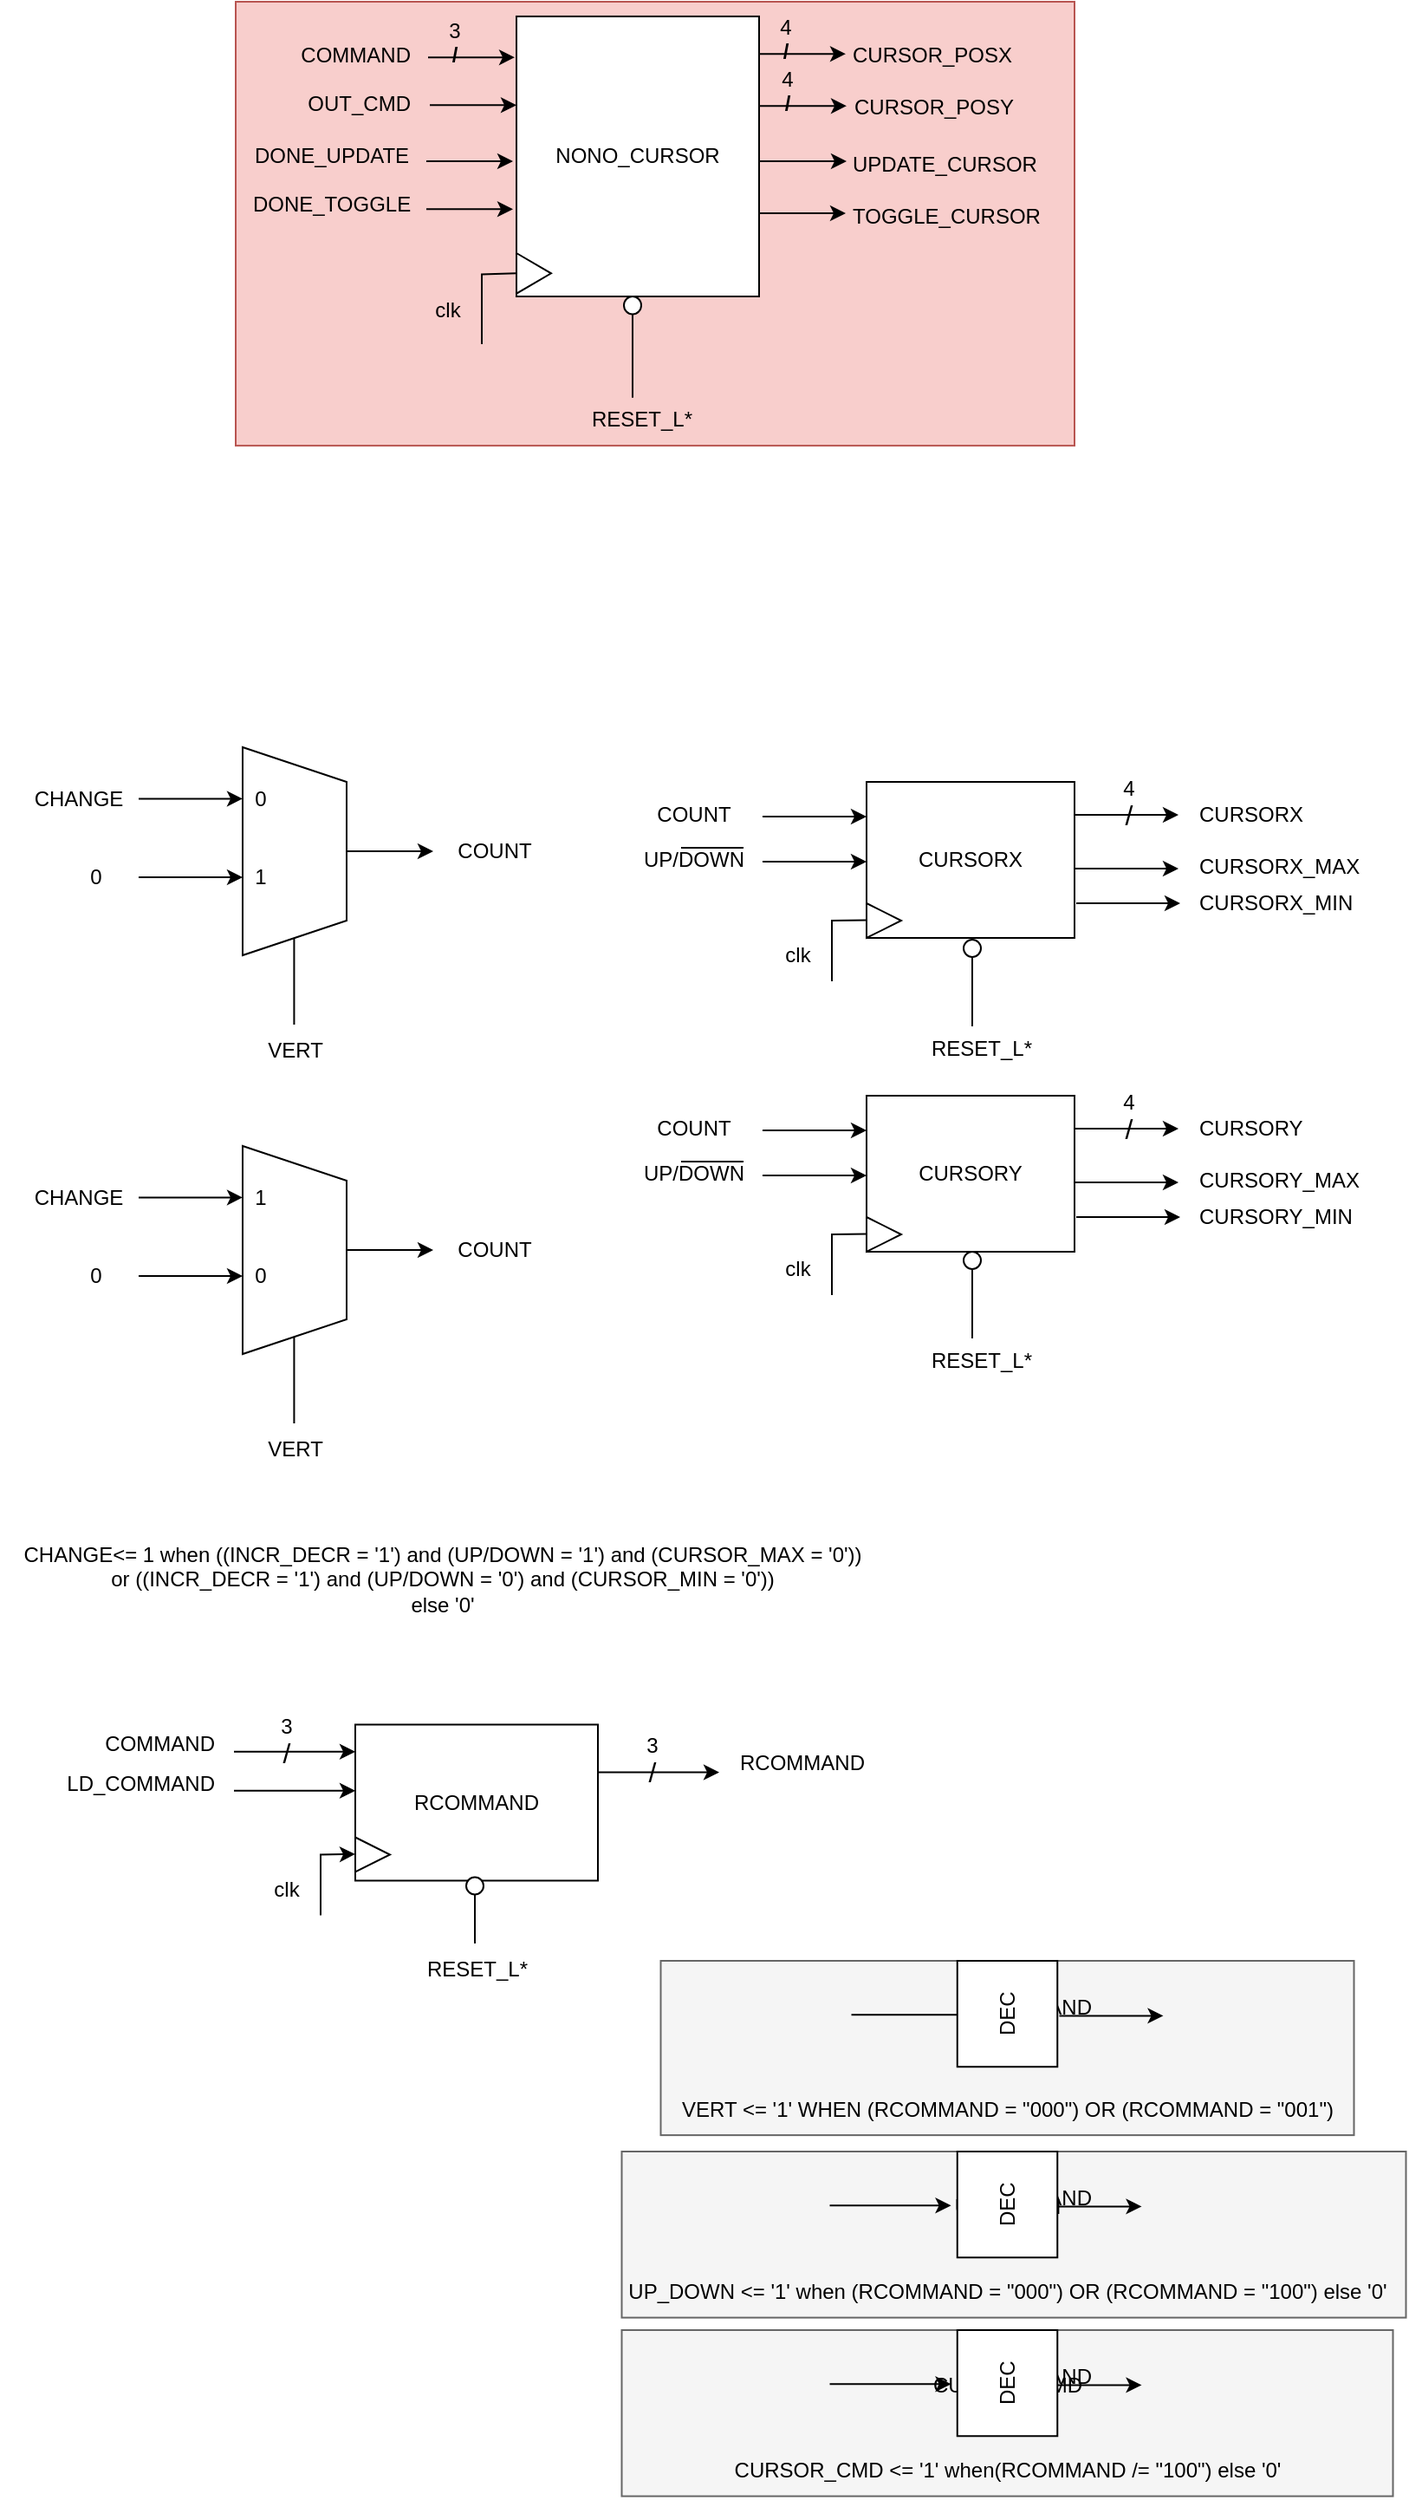 <mxfile version="22.1.21" type="device">
  <diagram name="Página-1" id="v6VREYbtbieo0hLEOLFr">
    <mxGraphModel dx="2358" dy="2294" grid="1" gridSize="10" guides="1" tooltips="1" connect="1" arrows="1" fold="1" page="1" pageScale="1" pageWidth="827" pageHeight="1169" math="0" shadow="0">
      <root>
        <mxCell id="0" />
        <mxCell id="1" parent="0" />
        <mxCell id="72K2tE1iyLVGwKvSBgtS-35" value="CHANGE&amp;lt;= 1 when ((INCR_DECR = &#39;1&#39;) and (UP/DOWN = &#39;1&#39;) and (CURSOR_MAX = &#39;0&#39;))&lt;br&gt;or ((INCR_DECR = &#39;1&#39;) and (UP/DOWN = &#39;0&#39;) and (CURSOR_MIN = &#39;0&#39;))&lt;br&gt;&amp;nbsp;else &#39;0&#39;&amp;nbsp;" style="text;html=1;align=center;verticalAlign=middle;resizable=0;points=[];autosize=1;strokeColor=none;fillColor=none;" parent="1" vertex="1">
          <mxGeometry y="600" width="510" height="60" as="geometry" />
        </mxCell>
        <mxCell id="72K2tE1iyLVGwKvSBgtS-56" value="" style="group" parent="1" vertex="1" connectable="0">
          <mxGeometry x="10" y="150" width="310" height="190" as="geometry" />
        </mxCell>
        <mxCell id="72K2tE1iyLVGwKvSBgtS-6" style="edgeStyle=orthogonalEdgeStyle;rounded=0;orthogonalLoop=1;jettySize=auto;html=1;" parent="72K2tE1iyLVGwKvSBgtS-56" source="72K2tE1iyLVGwKvSBgtS-5" edge="1">
          <mxGeometry relative="1" as="geometry">
            <mxPoint x="240" y="60" as="targetPoint" />
          </mxGeometry>
        </mxCell>
        <mxCell id="72K2tE1iyLVGwKvSBgtS-5" value="" style="shape=trapezoid;perimeter=trapezoidPerimeter;whiteSpace=wrap;html=1;fixedSize=1;rotation=90;" parent="72K2tE1iyLVGwKvSBgtS-56" vertex="1">
          <mxGeometry x="100" y="30" width="120" height="60" as="geometry" />
        </mxCell>
        <mxCell id="72K2tE1iyLVGwKvSBgtS-8" value="CHANGE" style="text;html=1;align=center;verticalAlign=middle;resizable=0;points=[];autosize=1;strokeColor=none;fillColor=none;" parent="72K2tE1iyLVGwKvSBgtS-56" vertex="1">
          <mxGeometry y="15" width="70" height="30" as="geometry" />
        </mxCell>
        <mxCell id="72K2tE1iyLVGwKvSBgtS-21" style="edgeStyle=orthogonalEdgeStyle;rounded=0;orthogonalLoop=1;jettySize=auto;html=1;" parent="72K2tE1iyLVGwKvSBgtS-56" edge="1">
          <mxGeometry relative="1" as="geometry">
            <mxPoint x="130" y="29.71" as="targetPoint" />
            <mxPoint x="70" y="29.71" as="sourcePoint" />
          </mxGeometry>
        </mxCell>
        <mxCell id="72K2tE1iyLVGwKvSBgtS-22" style="edgeStyle=orthogonalEdgeStyle;rounded=0;orthogonalLoop=1;jettySize=auto;html=1;" parent="72K2tE1iyLVGwKvSBgtS-56" edge="1">
          <mxGeometry relative="1" as="geometry">
            <mxPoint x="130" y="75" as="targetPoint" />
            <mxPoint x="70" y="75" as="sourcePoint" />
          </mxGeometry>
        </mxCell>
        <mxCell id="72K2tE1iyLVGwKvSBgtS-23" value="1" style="text;html=1;align=center;verticalAlign=middle;resizable=0;points=[];autosize=1;strokeColor=none;fillColor=none;" parent="72K2tE1iyLVGwKvSBgtS-56" vertex="1">
          <mxGeometry x="125" y="60" width="30" height="30" as="geometry" />
        </mxCell>
        <mxCell id="72K2tE1iyLVGwKvSBgtS-24" value="0" style="text;html=1;align=center;verticalAlign=middle;resizable=0;points=[];autosize=1;strokeColor=none;fillColor=none;" parent="72K2tE1iyLVGwKvSBgtS-56" vertex="1">
          <mxGeometry x="125" y="15" width="30" height="30" as="geometry" />
        </mxCell>
        <mxCell id="72K2tE1iyLVGwKvSBgtS-25" value="0" style="text;html=1;align=center;verticalAlign=middle;resizable=0;points=[];autosize=1;strokeColor=none;fillColor=none;" parent="72K2tE1iyLVGwKvSBgtS-56" vertex="1">
          <mxGeometry x="30" y="60" width="30" height="30" as="geometry" />
        </mxCell>
        <mxCell id="72K2tE1iyLVGwKvSBgtS-26" value="" style="edgeStyle=none;orthogonalLoop=1;jettySize=auto;html=1;rounded=0;endArrow=none;endFill=0;" parent="72K2tE1iyLVGwKvSBgtS-56" edge="1">
          <mxGeometry width="100" relative="1" as="geometry">
            <mxPoint x="159.71" y="160" as="sourcePoint" />
            <mxPoint x="159.71" y="110" as="targetPoint" />
            <Array as="points" />
          </mxGeometry>
        </mxCell>
        <mxCell id="72K2tE1iyLVGwKvSBgtS-27" value="VERT" style="text;html=1;align=center;verticalAlign=middle;resizable=0;points=[];autosize=1;strokeColor=none;fillColor=none;" parent="72K2tE1iyLVGwKvSBgtS-56" vertex="1">
          <mxGeometry x="130" y="160" width="60" height="30" as="geometry" />
        </mxCell>
        <mxCell id="72K2tE1iyLVGwKvSBgtS-34" value="COUNT" style="text;html=1;align=center;verticalAlign=middle;resizable=0;points=[];autosize=1;strokeColor=none;fillColor=none;" parent="72K2tE1iyLVGwKvSBgtS-56" vertex="1">
          <mxGeometry x="240" y="45" width="70" height="30" as="geometry" />
        </mxCell>
        <mxCell id="72K2tE1iyLVGwKvSBgtS-57" value="" style="group" parent="1" vertex="1" connectable="0">
          <mxGeometry x="360" y="159" width="450" height="126" as="geometry" />
        </mxCell>
        <mxCell id="72K2tE1iyLVGwKvSBgtS-1" value="CURSORX" style="rounded=0;whiteSpace=wrap;html=1;" parent="72K2tE1iyLVGwKvSBgtS-57" vertex="1">
          <mxGeometry x="140" y="11" width="120" height="90" as="geometry" />
        </mxCell>
        <mxCell id="72K2tE1iyLVGwKvSBgtS-2" value="" style="triangle;whiteSpace=wrap;html=1;" parent="72K2tE1iyLVGwKvSBgtS-57" vertex="1">
          <mxGeometry x="140" y="81" width="20" height="20" as="geometry" />
        </mxCell>
        <mxCell id="72K2tE1iyLVGwKvSBgtS-3" value="" style="edgeStyle=none;orthogonalLoop=1;jettySize=auto;html=1;rounded=0;endArrow=none;endFill=0;" parent="72K2tE1iyLVGwKvSBgtS-57" edge="1">
          <mxGeometry width="100" relative="1" as="geometry">
            <mxPoint x="120" y="126" as="sourcePoint" />
            <mxPoint x="140" y="90.71" as="targetPoint" />
            <Array as="points">
              <mxPoint x="120" y="91" />
            </Array>
          </mxGeometry>
        </mxCell>
        <mxCell id="72K2tE1iyLVGwKvSBgtS-4" value="clk" style="text;html=1;align=center;verticalAlign=middle;resizable=0;points=[];autosize=1;strokeColor=none;fillColor=none;" parent="72K2tE1iyLVGwKvSBgtS-57" vertex="1">
          <mxGeometry x="80" y="96" width="40" height="30" as="geometry" />
        </mxCell>
        <mxCell id="72K2tE1iyLVGwKvSBgtS-7" style="edgeStyle=orthogonalEdgeStyle;rounded=0;orthogonalLoop=1;jettySize=auto;html=1;" parent="72K2tE1iyLVGwKvSBgtS-57" edge="1">
          <mxGeometry relative="1" as="geometry">
            <mxPoint x="140" y="31" as="targetPoint" />
            <mxPoint x="80" y="31" as="sourcePoint" />
          </mxGeometry>
        </mxCell>
        <mxCell id="72K2tE1iyLVGwKvSBgtS-9" style="edgeStyle=orthogonalEdgeStyle;rounded=0;orthogonalLoop=1;jettySize=auto;html=1;" parent="72K2tE1iyLVGwKvSBgtS-57" edge="1">
          <mxGeometry relative="1" as="geometry">
            <mxPoint x="140" y="57" as="targetPoint" />
            <mxPoint x="80" y="57" as="sourcePoint" />
          </mxGeometry>
        </mxCell>
        <mxCell id="72K2tE1iyLVGwKvSBgtS-12" value="" style="group" parent="72K2tE1iyLVGwKvSBgtS-57" vertex="1" connectable="0">
          <mxGeometry y="41" width="80" height="30" as="geometry" />
        </mxCell>
        <mxCell id="72K2tE1iyLVGwKvSBgtS-10" value="UP/DOWN" style="text;html=1;align=center;verticalAlign=middle;resizable=0;points=[];autosize=1;strokeColor=none;fillColor=none;" parent="72K2tE1iyLVGwKvSBgtS-12" vertex="1">
          <mxGeometry width="80" height="30" as="geometry" />
        </mxCell>
        <mxCell id="72K2tE1iyLVGwKvSBgtS-11" value="" style="edgeStyle=none;orthogonalLoop=1;jettySize=auto;html=1;rounded=0;endArrow=none;endFill=0;" parent="72K2tE1iyLVGwKvSBgtS-12" edge="1">
          <mxGeometry width="100" relative="1" as="geometry">
            <mxPoint x="33" y="8" as="sourcePoint" />
            <mxPoint x="69" y="8" as="targetPoint" />
            <Array as="points" />
          </mxGeometry>
        </mxCell>
        <mxCell id="72K2tE1iyLVGwKvSBgtS-13" value="" style="edgeStyle=none;orthogonalLoop=1;jettySize=auto;html=1;rounded=0;" parent="72K2tE1iyLVGwKvSBgtS-57" edge="1">
          <mxGeometry width="100" relative="1" as="geometry">
            <mxPoint x="260" y="30" as="sourcePoint" />
            <mxPoint x="320" y="30" as="targetPoint" />
            <Array as="points" />
          </mxGeometry>
        </mxCell>
        <mxCell id="72K2tE1iyLVGwKvSBgtS-14" value="/" style="text;html=1;align=center;verticalAlign=middle;resizable=0;points=[];autosize=1;strokeColor=none;fillColor=none;fontStyle=0;fontSize=16;" parent="72K2tE1iyLVGwKvSBgtS-57" vertex="1">
          <mxGeometry x="276" y="15" width="30" height="30" as="geometry" />
        </mxCell>
        <mxCell id="72K2tE1iyLVGwKvSBgtS-15" value="4" style="text;html=1;align=center;verticalAlign=middle;resizable=0;points=[];autosize=1;strokeColor=none;fillColor=none;" parent="72K2tE1iyLVGwKvSBgtS-57" vertex="1">
          <mxGeometry x="276" width="30" height="30" as="geometry" />
        </mxCell>
        <mxCell id="72K2tE1iyLVGwKvSBgtS-16" style="edgeStyle=orthogonalEdgeStyle;rounded=0;orthogonalLoop=1;jettySize=auto;html=1;" parent="72K2tE1iyLVGwKvSBgtS-57" edge="1">
          <mxGeometry relative="1" as="geometry">
            <mxPoint x="320" y="61" as="targetPoint" />
            <mxPoint x="260" y="61" as="sourcePoint" />
          </mxGeometry>
        </mxCell>
        <mxCell id="72K2tE1iyLVGwKvSBgtS-17" style="edgeStyle=orthogonalEdgeStyle;rounded=0;orthogonalLoop=1;jettySize=auto;html=1;" parent="72K2tE1iyLVGwKvSBgtS-57" edge="1">
          <mxGeometry relative="1" as="geometry">
            <mxPoint x="321" y="81" as="targetPoint" />
            <mxPoint x="261" y="81" as="sourcePoint" />
          </mxGeometry>
        </mxCell>
        <mxCell id="72K2tE1iyLVGwKvSBgtS-18" value="CURSORX_MAX" style="text;html=1;align=left;verticalAlign=middle;resizable=0;points=[];autosize=1;strokeColor=none;fillColor=none;" parent="72K2tE1iyLVGwKvSBgtS-57" vertex="1">
          <mxGeometry x="330" y="45" width="120" height="30" as="geometry" />
        </mxCell>
        <mxCell id="72K2tE1iyLVGwKvSBgtS-19" value="CURSORX_MIN" style="text;html=1;align=left;verticalAlign=middle;resizable=0;points=[];autosize=1;strokeColor=none;fillColor=none;" parent="72K2tE1iyLVGwKvSBgtS-57" vertex="1">
          <mxGeometry x="330" y="66" width="110" height="30" as="geometry" />
        </mxCell>
        <mxCell id="72K2tE1iyLVGwKvSBgtS-20" value="CURSORX" style="text;html=1;align=left;verticalAlign=middle;resizable=0;points=[];autosize=1;strokeColor=none;fillColor=none;" parent="72K2tE1iyLVGwKvSBgtS-57" vertex="1">
          <mxGeometry x="330" y="15" width="80" height="30" as="geometry" />
        </mxCell>
        <mxCell id="72K2tE1iyLVGwKvSBgtS-33" value="COUNT" style="text;html=1;align=center;verticalAlign=middle;resizable=0;points=[];autosize=1;strokeColor=none;fillColor=none;" parent="72K2tE1iyLVGwKvSBgtS-57" vertex="1">
          <mxGeometry x="5" y="15" width="70" height="30" as="geometry" />
        </mxCell>
        <mxCell id="72K2tE1iyLVGwKvSBgtS-59" value="CURSORY" style="rounded=0;whiteSpace=wrap;html=1;" parent="1" vertex="1">
          <mxGeometry x="500" y="351" width="120" height="90" as="geometry" />
        </mxCell>
        <mxCell id="72K2tE1iyLVGwKvSBgtS-60" value="" style="triangle;whiteSpace=wrap;html=1;" parent="1" vertex="1">
          <mxGeometry x="500" y="421" width="20" height="20" as="geometry" />
        </mxCell>
        <mxCell id="72K2tE1iyLVGwKvSBgtS-61" value="" style="edgeStyle=none;orthogonalLoop=1;jettySize=auto;html=1;rounded=0;endArrow=none;endFill=0;" parent="1" edge="1">
          <mxGeometry width="100" relative="1" as="geometry">
            <mxPoint x="480" y="466" as="sourcePoint" />
            <mxPoint x="500" y="430.71" as="targetPoint" />
            <Array as="points">
              <mxPoint x="480" y="431" />
            </Array>
          </mxGeometry>
        </mxCell>
        <mxCell id="72K2tE1iyLVGwKvSBgtS-62" value="clk" style="text;html=1;align=center;verticalAlign=middle;resizable=0;points=[];autosize=1;strokeColor=none;fillColor=none;" parent="1" vertex="1">
          <mxGeometry x="440" y="436" width="40" height="30" as="geometry" />
        </mxCell>
        <mxCell id="72K2tE1iyLVGwKvSBgtS-63" style="edgeStyle=orthogonalEdgeStyle;rounded=0;orthogonalLoop=1;jettySize=auto;html=1;" parent="1" edge="1">
          <mxGeometry relative="1" as="geometry">
            <mxPoint x="500" y="371" as="targetPoint" />
            <mxPoint x="440" y="371" as="sourcePoint" />
          </mxGeometry>
        </mxCell>
        <mxCell id="72K2tE1iyLVGwKvSBgtS-64" style="edgeStyle=orthogonalEdgeStyle;rounded=0;orthogonalLoop=1;jettySize=auto;html=1;" parent="1" edge="1">
          <mxGeometry relative="1" as="geometry">
            <mxPoint x="500" y="397" as="targetPoint" />
            <mxPoint x="440" y="397" as="sourcePoint" />
          </mxGeometry>
        </mxCell>
        <mxCell id="72K2tE1iyLVGwKvSBgtS-65" value="" style="group" parent="1" vertex="1" connectable="0">
          <mxGeometry x="360" y="381" width="80" height="30" as="geometry" />
        </mxCell>
        <mxCell id="72K2tE1iyLVGwKvSBgtS-66" value="UP/DOWN" style="text;html=1;align=center;verticalAlign=middle;resizable=0;points=[];autosize=1;strokeColor=none;fillColor=none;" parent="72K2tE1iyLVGwKvSBgtS-65" vertex="1">
          <mxGeometry width="80" height="30" as="geometry" />
        </mxCell>
        <mxCell id="72K2tE1iyLVGwKvSBgtS-67" value="" style="edgeStyle=none;orthogonalLoop=1;jettySize=auto;html=1;rounded=0;endArrow=none;endFill=0;" parent="72K2tE1iyLVGwKvSBgtS-65" edge="1">
          <mxGeometry width="100" relative="1" as="geometry">
            <mxPoint x="33" y="8" as="sourcePoint" />
            <mxPoint x="69" y="8" as="targetPoint" />
            <Array as="points" />
          </mxGeometry>
        </mxCell>
        <mxCell id="72K2tE1iyLVGwKvSBgtS-68" value="" style="edgeStyle=none;orthogonalLoop=1;jettySize=auto;html=1;rounded=0;" parent="1" edge="1">
          <mxGeometry width="100" relative="1" as="geometry">
            <mxPoint x="620" y="370" as="sourcePoint" />
            <mxPoint x="680" y="370" as="targetPoint" />
            <Array as="points" />
          </mxGeometry>
        </mxCell>
        <mxCell id="72K2tE1iyLVGwKvSBgtS-69" value="/" style="text;html=1;align=center;verticalAlign=middle;resizable=0;points=[];autosize=1;strokeColor=none;fillColor=none;fontStyle=0;fontSize=16;" parent="1" vertex="1">
          <mxGeometry x="636" y="355" width="30" height="30" as="geometry" />
        </mxCell>
        <mxCell id="72K2tE1iyLVGwKvSBgtS-70" value="4" style="text;html=1;align=center;verticalAlign=middle;resizable=0;points=[];autosize=1;strokeColor=none;fillColor=none;" parent="1" vertex="1">
          <mxGeometry x="636" y="340" width="30" height="30" as="geometry" />
        </mxCell>
        <mxCell id="72K2tE1iyLVGwKvSBgtS-71" style="edgeStyle=orthogonalEdgeStyle;rounded=0;orthogonalLoop=1;jettySize=auto;html=1;" parent="1" edge="1">
          <mxGeometry relative="1" as="geometry">
            <mxPoint x="680" y="401" as="targetPoint" />
            <mxPoint x="620" y="401" as="sourcePoint" />
          </mxGeometry>
        </mxCell>
        <mxCell id="72K2tE1iyLVGwKvSBgtS-72" style="edgeStyle=orthogonalEdgeStyle;rounded=0;orthogonalLoop=1;jettySize=auto;html=1;" parent="1" edge="1">
          <mxGeometry relative="1" as="geometry">
            <mxPoint x="681" y="421" as="targetPoint" />
            <mxPoint x="621" y="421" as="sourcePoint" />
          </mxGeometry>
        </mxCell>
        <mxCell id="72K2tE1iyLVGwKvSBgtS-73" value="CURSORY_MAX" style="text;html=1;align=left;verticalAlign=middle;resizable=0;points=[];autosize=1;strokeColor=none;fillColor=none;" parent="1" vertex="1">
          <mxGeometry x="690" y="385" width="120" height="30" as="geometry" />
        </mxCell>
        <mxCell id="72K2tE1iyLVGwKvSBgtS-74" value="CURSORY_MIN" style="text;html=1;align=left;verticalAlign=middle;resizable=0;points=[];autosize=1;strokeColor=none;fillColor=none;" parent="1" vertex="1">
          <mxGeometry x="690" y="406" width="110" height="30" as="geometry" />
        </mxCell>
        <mxCell id="72K2tE1iyLVGwKvSBgtS-75" value="CURSORY" style="text;html=1;align=left;verticalAlign=middle;resizable=0;points=[];autosize=1;strokeColor=none;fillColor=none;" parent="1" vertex="1">
          <mxGeometry x="690" y="355" width="80" height="30" as="geometry" />
        </mxCell>
        <mxCell id="72K2tE1iyLVGwKvSBgtS-76" value="COUNT" style="text;html=1;align=center;verticalAlign=middle;resizable=0;points=[];autosize=1;strokeColor=none;fillColor=none;" parent="1" vertex="1">
          <mxGeometry x="365" y="355" width="70" height="30" as="geometry" />
        </mxCell>
        <mxCell id="72K2tE1iyLVGwKvSBgtS-77" value="" style="group" parent="1" vertex="1" connectable="0">
          <mxGeometry x="10" y="380" width="310" height="190" as="geometry" />
        </mxCell>
        <mxCell id="72K2tE1iyLVGwKvSBgtS-78" style="edgeStyle=orthogonalEdgeStyle;rounded=0;orthogonalLoop=1;jettySize=auto;html=1;" parent="72K2tE1iyLVGwKvSBgtS-77" source="72K2tE1iyLVGwKvSBgtS-79" edge="1">
          <mxGeometry relative="1" as="geometry">
            <mxPoint x="240" y="60" as="targetPoint" />
          </mxGeometry>
        </mxCell>
        <mxCell id="72K2tE1iyLVGwKvSBgtS-79" value="" style="shape=trapezoid;perimeter=trapezoidPerimeter;whiteSpace=wrap;html=1;fixedSize=1;rotation=90;" parent="72K2tE1iyLVGwKvSBgtS-77" vertex="1">
          <mxGeometry x="100" y="30" width="120" height="60" as="geometry" />
        </mxCell>
        <mxCell id="72K2tE1iyLVGwKvSBgtS-80" value="CHANGE" style="text;html=1;align=center;verticalAlign=middle;resizable=0;points=[];autosize=1;strokeColor=none;fillColor=none;" parent="72K2tE1iyLVGwKvSBgtS-77" vertex="1">
          <mxGeometry y="15" width="70" height="30" as="geometry" />
        </mxCell>
        <mxCell id="72K2tE1iyLVGwKvSBgtS-81" style="edgeStyle=orthogonalEdgeStyle;rounded=0;orthogonalLoop=1;jettySize=auto;html=1;" parent="72K2tE1iyLVGwKvSBgtS-77" edge="1">
          <mxGeometry relative="1" as="geometry">
            <mxPoint x="130" y="29.71" as="targetPoint" />
            <mxPoint x="70" y="29.71" as="sourcePoint" />
          </mxGeometry>
        </mxCell>
        <mxCell id="72K2tE1iyLVGwKvSBgtS-82" style="edgeStyle=orthogonalEdgeStyle;rounded=0;orthogonalLoop=1;jettySize=auto;html=1;" parent="72K2tE1iyLVGwKvSBgtS-77" edge="1">
          <mxGeometry relative="1" as="geometry">
            <mxPoint x="130" y="75" as="targetPoint" />
            <mxPoint x="70" y="75" as="sourcePoint" />
          </mxGeometry>
        </mxCell>
        <mxCell id="72K2tE1iyLVGwKvSBgtS-83" value="0" style="text;html=1;align=center;verticalAlign=middle;resizable=0;points=[];autosize=1;strokeColor=none;fillColor=none;" parent="72K2tE1iyLVGwKvSBgtS-77" vertex="1">
          <mxGeometry x="125" y="60" width="30" height="30" as="geometry" />
        </mxCell>
        <mxCell id="72K2tE1iyLVGwKvSBgtS-84" value="1" style="text;html=1;align=center;verticalAlign=middle;resizable=0;points=[];autosize=1;strokeColor=none;fillColor=none;" parent="72K2tE1iyLVGwKvSBgtS-77" vertex="1">
          <mxGeometry x="125" y="15" width="30" height="30" as="geometry" />
        </mxCell>
        <mxCell id="72K2tE1iyLVGwKvSBgtS-85" value="0" style="text;html=1;align=center;verticalAlign=middle;resizable=0;points=[];autosize=1;strokeColor=none;fillColor=none;" parent="72K2tE1iyLVGwKvSBgtS-77" vertex="1">
          <mxGeometry x="30" y="60" width="30" height="30" as="geometry" />
        </mxCell>
        <mxCell id="72K2tE1iyLVGwKvSBgtS-86" value="" style="edgeStyle=none;orthogonalLoop=1;jettySize=auto;html=1;rounded=0;endArrow=none;endFill=0;" parent="72K2tE1iyLVGwKvSBgtS-77" edge="1">
          <mxGeometry width="100" relative="1" as="geometry">
            <mxPoint x="159.71" y="160" as="sourcePoint" />
            <mxPoint x="159.71" y="110" as="targetPoint" />
            <Array as="points" />
          </mxGeometry>
        </mxCell>
        <mxCell id="72K2tE1iyLVGwKvSBgtS-87" value="VERT" style="text;html=1;align=center;verticalAlign=middle;resizable=0;points=[];autosize=1;strokeColor=none;fillColor=none;" parent="72K2tE1iyLVGwKvSBgtS-77" vertex="1">
          <mxGeometry x="130" y="160" width="60" height="30" as="geometry" />
        </mxCell>
        <mxCell id="72K2tE1iyLVGwKvSBgtS-88" value="COUNT" style="text;html=1;align=center;verticalAlign=middle;resizable=0;points=[];autosize=1;strokeColor=none;fillColor=none;" parent="72K2tE1iyLVGwKvSBgtS-77" vertex="1">
          <mxGeometry x="240" y="45" width="70" height="30" as="geometry" />
        </mxCell>
        <mxCell id="AWSSkf26YjQt0E4nqvfu-4" style="edgeStyle=orthogonalEdgeStyle;rounded=0;orthogonalLoop=1;jettySize=auto;html=1;startArrow=none;startFill=0;endArrow=none;endFill=0;" edge="1" parent="1" source="AWSSkf26YjQt0E4nqvfu-5">
          <mxGeometry relative="1" as="geometry">
            <mxPoint x="561" y="311" as="targetPoint" />
          </mxGeometry>
        </mxCell>
        <mxCell id="AWSSkf26YjQt0E4nqvfu-5" value="" style="ellipse;whiteSpace=wrap;html=1;" vertex="1" parent="1">
          <mxGeometry x="556" y="261" width="10" height="10" as="geometry" />
        </mxCell>
        <mxCell id="AWSSkf26YjQt0E4nqvfu-6" value="RESET_L*" style="text;html=1;align=center;verticalAlign=middle;resizable=0;points=[];autosize=1;strokeColor=none;fillColor=none;" vertex="1" parent="1">
          <mxGeometry x="526" y="309" width="80" height="30" as="geometry" />
        </mxCell>
        <mxCell id="AWSSkf26YjQt0E4nqvfu-7" style="edgeStyle=orthogonalEdgeStyle;rounded=0;orthogonalLoop=1;jettySize=auto;html=1;startArrow=none;startFill=0;endArrow=none;endFill=0;" edge="1" parent="1" source="AWSSkf26YjQt0E4nqvfu-8">
          <mxGeometry relative="1" as="geometry">
            <mxPoint x="561" y="491" as="targetPoint" />
          </mxGeometry>
        </mxCell>
        <mxCell id="AWSSkf26YjQt0E4nqvfu-8" value="" style="ellipse;whiteSpace=wrap;html=1;" vertex="1" parent="1">
          <mxGeometry x="556" y="441" width="10" height="10" as="geometry" />
        </mxCell>
        <mxCell id="AWSSkf26YjQt0E4nqvfu-9" value="RESET_L*" style="text;html=1;align=center;verticalAlign=middle;resizable=0;points=[];autosize=1;strokeColor=none;fillColor=none;" vertex="1" parent="1">
          <mxGeometry x="526" y="489" width="80" height="30" as="geometry" />
        </mxCell>
        <mxCell id="AWSSkf26YjQt0E4nqvfu-32" value="" style="group;fillColor=#f5f5f5;fontColor=#333333;strokeColor=#666666;" vertex="1" connectable="0" parent="1">
          <mxGeometry x="381.25" y="850" width="400" height="100.57" as="geometry" />
        </mxCell>
        <mxCell id="72K2tE1iyLVGwKvSBgtS-91" style="edgeStyle=orthogonalEdgeStyle;rounded=0;orthogonalLoop=1;jettySize=auto;html=1;" parent="AWSSkf26YjQt0E4nqvfu-32" edge="1">
          <mxGeometry relative="1" as="geometry">
            <mxPoint x="290" y="31.69" as="targetPoint" />
            <mxPoint x="230" y="31.707" as="sourcePoint" />
          </mxGeometry>
        </mxCell>
        <mxCell id="72K2tE1iyLVGwKvSBgtS-92" value="VERT" style="text;html=1;align=center;verticalAlign=middle;resizable=0;points=[];autosize=1;strokeColor=none;fillColor=none;" parent="AWSSkf26YjQt0E4nqvfu-32" vertex="1">
          <mxGeometry x="170" y="16.69" width="60" height="30" as="geometry" />
        </mxCell>
        <mxCell id="AWSSkf26YjQt0E4nqvfu-12" value="" style="edgeStyle=none;orthogonalLoop=1;jettySize=auto;html=1;rounded=0;" edge="1" parent="AWSSkf26YjQt0E4nqvfu-32">
          <mxGeometry width="100" relative="1" as="geometry">
            <mxPoint x="110" y="31.12" as="sourcePoint" />
            <mxPoint x="180" y="31.12" as="targetPoint" />
            <Array as="points" />
          </mxGeometry>
        </mxCell>
        <mxCell id="AWSSkf26YjQt0E4nqvfu-13" value="RCOMMAND" style="text;html=1;align=right;verticalAlign=middle;resizable=0;points=[];autosize=1;strokeColor=none;fillColor=none;" vertex="1" parent="AWSSkf26YjQt0E4nqvfu-32">
          <mxGeometry x="150" y="11.69" width="100" height="30" as="geometry" />
        </mxCell>
        <mxCell id="AWSSkf26YjQt0E4nqvfu-14" value="/" style="text;html=1;align=center;verticalAlign=middle;resizable=0;points=[];autosize=1;strokeColor=none;fillColor=none;fontStyle=0;fontSize=16;" vertex="1" parent="AWSSkf26YjQt0E4nqvfu-32">
          <mxGeometry x="185" y="16.69" width="30" height="30" as="geometry" />
        </mxCell>
        <mxCell id="AWSSkf26YjQt0E4nqvfu-15" value="3" style="text;html=1;align=center;verticalAlign=middle;resizable=0;points=[];autosize=1;strokeColor=none;fillColor=none;" vertex="1" parent="AWSSkf26YjQt0E4nqvfu-32">
          <mxGeometry x="185" y="1.69" width="30" height="30" as="geometry" />
        </mxCell>
        <mxCell id="AWSSkf26YjQt0E4nqvfu-16" value="DEC" style="rounded=0;whiteSpace=wrap;html=1;rotation=-90;" vertex="1" parent="AWSSkf26YjQt0E4nqvfu-32">
          <mxGeometry x="169.435" y="1.69" width="61.13" height="57.75" as="geometry" />
        </mxCell>
        <mxCell id="AWSSkf26YjQt0E4nqvfu-17" value="VERT &amp;lt;= &#39;1&#39; WHEN (RCOMMAND = &quot;000&quot;) OR (RCOMMAND = &quot;001&quot;)" style="text;html=1;align=center;verticalAlign=middle;resizable=0;points=[];autosize=1;strokeColor=none;fillColor=none;" vertex="1" parent="AWSSkf26YjQt0E4nqvfu-32">
          <mxGeometry y="70.57" width="400" height="30" as="geometry" />
        </mxCell>
        <mxCell id="AWSSkf26YjQt0E4nqvfu-33" value="" style="group;fillColor=#f5f5f5;fontColor=#333333;strokeColor=#666666;" vertex="1" connectable="0" parent="1">
          <mxGeometry x="358.75" y="960" width="452.5" height="95.81" as="geometry" />
        </mxCell>
        <mxCell id="AWSSkf26YjQt0E4nqvfu-24" style="edgeStyle=orthogonalEdgeStyle;rounded=0;orthogonalLoop=1;jettySize=auto;html=1;" edge="1" parent="AWSSkf26YjQt0E4nqvfu-33">
          <mxGeometry relative="1" as="geometry">
            <mxPoint x="300.01" y="31.69" as="targetPoint" />
            <mxPoint x="240.01" y="31.707" as="sourcePoint" />
          </mxGeometry>
        </mxCell>
        <mxCell id="AWSSkf26YjQt0E4nqvfu-25" value="UP_DOWN" style="text;html=1;align=center;verticalAlign=middle;resizable=0;points=[];autosize=1;strokeColor=none;fillColor=none;" vertex="1" parent="AWSSkf26YjQt0E4nqvfu-33">
          <mxGeometry x="182.5" y="16.69" width="80" height="30" as="geometry" />
        </mxCell>
        <mxCell id="AWSSkf26YjQt0E4nqvfu-26" value="" style="edgeStyle=none;orthogonalLoop=1;jettySize=auto;html=1;rounded=0;" edge="1" parent="AWSSkf26YjQt0E4nqvfu-33">
          <mxGeometry width="100" relative="1" as="geometry">
            <mxPoint x="120.01" y="31.12" as="sourcePoint" />
            <mxPoint x="190.01" y="31.12" as="targetPoint" />
            <Array as="points" />
          </mxGeometry>
        </mxCell>
        <mxCell id="AWSSkf26YjQt0E4nqvfu-27" value="RCOMMAND" style="text;html=1;align=right;verticalAlign=middle;resizable=0;points=[];autosize=1;strokeColor=none;fillColor=none;" vertex="1" parent="AWSSkf26YjQt0E4nqvfu-33">
          <mxGeometry x="172.5" y="11.69" width="100" height="30" as="geometry" />
        </mxCell>
        <mxCell id="AWSSkf26YjQt0E4nqvfu-28" value="/" style="text;html=1;align=center;verticalAlign=middle;resizable=0;points=[];autosize=1;strokeColor=none;fillColor=none;fontStyle=0;fontSize=16;" vertex="1" parent="AWSSkf26YjQt0E4nqvfu-33">
          <mxGeometry x="207.5" y="16.69" width="30" height="30" as="geometry" />
        </mxCell>
        <mxCell id="AWSSkf26YjQt0E4nqvfu-29" value="3" style="text;html=1;align=center;verticalAlign=middle;resizable=0;points=[];autosize=1;strokeColor=none;fillColor=none;" vertex="1" parent="AWSSkf26YjQt0E4nqvfu-33">
          <mxGeometry x="207.5" y="1.69" width="30" height="30" as="geometry" />
        </mxCell>
        <mxCell id="AWSSkf26YjQt0E4nqvfu-30" value="DEC" style="rounded=0;whiteSpace=wrap;html=1;rotation=-90;" vertex="1" parent="AWSSkf26YjQt0E4nqvfu-33">
          <mxGeometry x="191.935" y="1.69" width="61.13" height="57.75" as="geometry" />
        </mxCell>
        <mxCell id="AWSSkf26YjQt0E4nqvfu-31" value="UP_DOWN &amp;lt;= &#39;1&#39; when (RCOMMAND = &quot;000&quot;) OR (RCOMMAND = &quot;100&quot;) else &#39;0&#39;" style="text;html=1;align=center;verticalAlign=middle;resizable=0;points=[];autosize=1;strokeColor=none;fillColor=none;" vertex="1" parent="AWSSkf26YjQt0E4nqvfu-33">
          <mxGeometry x="-7.5" y="65.81" width="460" height="30" as="geometry" />
        </mxCell>
        <mxCell id="AWSSkf26YjQt0E4nqvfu-34" value="" style="group;fillColor=#f5f5f5;fontColor=#333333;strokeColor=#666666;" vertex="1" connectable="0" parent="1">
          <mxGeometry x="358.75" y="1063" width="445" height="95.81" as="geometry" />
        </mxCell>
        <mxCell id="AWSSkf26YjQt0E4nqvfu-35" style="edgeStyle=orthogonalEdgeStyle;rounded=0;orthogonalLoop=1;jettySize=auto;html=1;" edge="1" parent="AWSSkf26YjQt0E4nqvfu-34">
          <mxGeometry relative="1" as="geometry">
            <mxPoint x="300.01" y="31.69" as="targetPoint" />
            <mxPoint x="240.01" y="31.707" as="sourcePoint" />
          </mxGeometry>
        </mxCell>
        <mxCell id="AWSSkf26YjQt0E4nqvfu-36" value="CURSOR_CMD" style="text;html=1;align=center;verticalAlign=middle;resizable=0;points=[];autosize=1;strokeColor=none;fillColor=none;" vertex="1" parent="AWSSkf26YjQt0E4nqvfu-34">
          <mxGeometry x="167.5" y="16.69" width="110" height="30" as="geometry" />
        </mxCell>
        <mxCell id="AWSSkf26YjQt0E4nqvfu-37" value="" style="edgeStyle=none;orthogonalLoop=1;jettySize=auto;html=1;rounded=0;" edge="1" parent="AWSSkf26YjQt0E4nqvfu-34">
          <mxGeometry width="100" relative="1" as="geometry">
            <mxPoint x="120.01" y="31.12" as="sourcePoint" />
            <mxPoint x="190.01" y="31.12" as="targetPoint" />
            <Array as="points" />
          </mxGeometry>
        </mxCell>
        <mxCell id="AWSSkf26YjQt0E4nqvfu-38" value="RCOMMAND" style="text;html=1;align=right;verticalAlign=middle;resizable=0;points=[];autosize=1;strokeColor=none;fillColor=none;" vertex="1" parent="AWSSkf26YjQt0E4nqvfu-34">
          <mxGeometry x="172.5" y="11.69" width="100" height="30" as="geometry" />
        </mxCell>
        <mxCell id="AWSSkf26YjQt0E4nqvfu-39" value="/" style="text;html=1;align=center;verticalAlign=middle;resizable=0;points=[];autosize=1;strokeColor=none;fillColor=none;fontStyle=0;fontSize=16;" vertex="1" parent="AWSSkf26YjQt0E4nqvfu-34">
          <mxGeometry x="207.5" y="16.69" width="30" height="30" as="geometry" />
        </mxCell>
        <mxCell id="AWSSkf26YjQt0E4nqvfu-40" value="3" style="text;html=1;align=center;verticalAlign=middle;resizable=0;points=[];autosize=1;strokeColor=none;fillColor=none;" vertex="1" parent="AWSSkf26YjQt0E4nqvfu-34">
          <mxGeometry x="207.5" y="1.69" width="30" height="30" as="geometry" />
        </mxCell>
        <mxCell id="AWSSkf26YjQt0E4nqvfu-41" value="DEC" style="rounded=0;whiteSpace=wrap;html=1;rotation=-90;" vertex="1" parent="AWSSkf26YjQt0E4nqvfu-34">
          <mxGeometry x="191.935" y="1.69" width="61.13" height="57.75" as="geometry" />
        </mxCell>
        <mxCell id="AWSSkf26YjQt0E4nqvfu-42" value="CURSOR_CMD &amp;lt;= &#39;1&#39; when(RCOMMAND /= &quot;100&quot;) else &#39;0&#39;" style="text;html=1;align=center;verticalAlign=middle;resizable=0;points=[];autosize=1;strokeColor=none;fillColor=none;" vertex="1" parent="AWSSkf26YjQt0E4nqvfu-34">
          <mxGeometry x="52.5" y="65.81" width="340" height="30" as="geometry" />
        </mxCell>
        <mxCell id="AWSSkf26YjQt0E4nqvfu-44" value="" style="group" vertex="1" connectable="0" parent="1">
          <mxGeometry x="15" y="700" width="510" height="170" as="geometry" />
        </mxCell>
        <mxCell id="NXucoVaHf7Mef-hhndhN-1" value="RCOMMAND" style="rounded=0;whiteSpace=wrap;html=1;" parent="AWSSkf26YjQt0E4nqvfu-44" vertex="1">
          <mxGeometry x="190" y="13.75" width="140" height="90" as="geometry" />
        </mxCell>
        <mxCell id="NXucoVaHf7Mef-hhndhN-2" value="" style="edgeStyle=none;orthogonalLoop=1;jettySize=auto;html=1;rounded=0;" parent="AWSSkf26YjQt0E4nqvfu-44" edge="1">
          <mxGeometry width="100" relative="1" as="geometry">
            <mxPoint x="120" y="29.43" as="sourcePoint" />
            <mxPoint x="190" y="29.43" as="targetPoint" />
            <Array as="points" />
          </mxGeometry>
        </mxCell>
        <mxCell id="NXucoVaHf7Mef-hhndhN-3" value="COMMAND" style="text;html=1;align=right;verticalAlign=middle;resizable=0;points=[];autosize=1;strokeColor=none;fillColor=none;" parent="AWSSkf26YjQt0E4nqvfu-44" vertex="1">
          <mxGeometry x="20" y="10" width="90" height="30" as="geometry" />
        </mxCell>
        <mxCell id="NXucoVaHf7Mef-hhndhN-4" value="" style="triangle;whiteSpace=wrap;html=1;" parent="AWSSkf26YjQt0E4nqvfu-44" vertex="1">
          <mxGeometry x="190" y="78.75" width="20" height="20" as="geometry" />
        </mxCell>
        <mxCell id="NXucoVaHf7Mef-hhndhN-5" value="" style="edgeStyle=none;orthogonalLoop=1;jettySize=auto;html=1;rounded=0;" parent="AWSSkf26YjQt0E4nqvfu-44" edge="1">
          <mxGeometry width="100" relative="1" as="geometry">
            <mxPoint x="170" y="123.75" as="sourcePoint" />
            <mxPoint x="190" y="88.46" as="targetPoint" />
            <Array as="points">
              <mxPoint x="170" y="88.75" />
            </Array>
          </mxGeometry>
        </mxCell>
        <mxCell id="NXucoVaHf7Mef-hhndhN-6" value="clk" style="text;html=1;align=center;verticalAlign=middle;resizable=0;points=[];autosize=1;strokeColor=none;fillColor=none;" parent="AWSSkf26YjQt0E4nqvfu-44" vertex="1">
          <mxGeometry x="130" y="93.75" width="40" height="30" as="geometry" />
        </mxCell>
        <mxCell id="NXucoVaHf7Mef-hhndhN-7" value="" style="edgeStyle=none;orthogonalLoop=1;jettySize=auto;html=1;rounded=0;" parent="AWSSkf26YjQt0E4nqvfu-44" edge="1">
          <mxGeometry width="100" relative="1" as="geometry">
            <mxPoint x="330" y="41.25" as="sourcePoint" />
            <mxPoint x="400" y="41.25" as="targetPoint" />
            <Array as="points" />
          </mxGeometry>
        </mxCell>
        <mxCell id="NXucoVaHf7Mef-hhndhN-8" value="/" style="text;html=1;align=center;verticalAlign=middle;resizable=0;points=[];autosize=1;strokeColor=none;fillColor=none;fontStyle=0;fontSize=16;" parent="AWSSkf26YjQt0E4nqvfu-44" vertex="1">
          <mxGeometry x="346" y="26.25" width="30" height="30" as="geometry" />
        </mxCell>
        <mxCell id="NXucoVaHf7Mef-hhndhN-9" value="3" style="text;html=1;align=center;verticalAlign=middle;resizable=0;points=[];autosize=1;strokeColor=none;fillColor=none;" parent="AWSSkf26YjQt0E4nqvfu-44" vertex="1">
          <mxGeometry x="346" y="11.25" width="30" height="30" as="geometry" />
        </mxCell>
        <mxCell id="NXucoVaHf7Mef-hhndhN-10" value="RCOMMAND" style="text;html=1;align=left;verticalAlign=middle;resizable=0;points=[];autosize=1;strokeColor=none;fillColor=none;" parent="AWSSkf26YjQt0E4nqvfu-44" vertex="1">
          <mxGeometry x="410" y="21.25" width="100" height="30" as="geometry" />
        </mxCell>
        <mxCell id="NXucoVaHf7Mef-hhndhN-13" value="" style="edgeStyle=none;orthogonalLoop=1;jettySize=auto;html=1;rounded=0;" parent="AWSSkf26YjQt0E4nqvfu-44" edge="1">
          <mxGeometry width="100" relative="1" as="geometry">
            <mxPoint x="120" y="51.93" as="sourcePoint" />
            <mxPoint x="190" y="51.93" as="targetPoint" />
            <Array as="points" />
          </mxGeometry>
        </mxCell>
        <mxCell id="NXucoVaHf7Mef-hhndhN-14" value="LD_COMMAND" style="text;html=1;align=right;verticalAlign=middle;resizable=0;points=[];autosize=1;strokeColor=none;fillColor=none;" parent="AWSSkf26YjQt0E4nqvfu-44" vertex="1">
          <mxGeometry y="32.5" width="110" height="30" as="geometry" />
        </mxCell>
        <mxCell id="AWSSkf26YjQt0E4nqvfu-1" style="edgeStyle=orthogonalEdgeStyle;rounded=0;orthogonalLoop=1;jettySize=auto;html=1;startArrow=none;startFill=0;endArrow=none;endFill=0;" edge="1" parent="AWSSkf26YjQt0E4nqvfu-44" source="AWSSkf26YjQt0E4nqvfu-2">
          <mxGeometry relative="1" as="geometry">
            <mxPoint x="259" y="140" as="targetPoint" />
          </mxGeometry>
        </mxCell>
        <mxCell id="AWSSkf26YjQt0E4nqvfu-2" value="" style="ellipse;whiteSpace=wrap;html=1;" vertex="1" parent="AWSSkf26YjQt0E4nqvfu-44">
          <mxGeometry x="254" y="101.75" width="10" height="10" as="geometry" />
        </mxCell>
        <mxCell id="AWSSkf26YjQt0E4nqvfu-3" value="RESET_L*" style="text;html=1;align=center;verticalAlign=middle;resizable=0;points=[];autosize=1;strokeColor=none;fillColor=none;" vertex="1" parent="AWSSkf26YjQt0E4nqvfu-44">
          <mxGeometry x="220" y="140" width="80" height="30" as="geometry" />
        </mxCell>
        <mxCell id="AWSSkf26YjQt0E4nqvfu-10" value="/" style="text;html=1;align=center;verticalAlign=middle;resizable=0;points=[];autosize=1;strokeColor=none;fillColor=none;fontStyle=0;fontSize=16;" vertex="1" parent="AWSSkf26YjQt0E4nqvfu-44">
          <mxGeometry x="135" y="15" width="30" height="30" as="geometry" />
        </mxCell>
        <mxCell id="AWSSkf26YjQt0E4nqvfu-11" value="3" style="text;html=1;align=center;verticalAlign=middle;resizable=0;points=[];autosize=1;strokeColor=none;fillColor=none;" vertex="1" parent="AWSSkf26YjQt0E4nqvfu-44">
          <mxGeometry x="135" width="30" height="30" as="geometry" />
        </mxCell>
        <mxCell id="AWSSkf26YjQt0E4nqvfu-75" value="" style="group;fillColor=#f8cecc;strokeColor=#b85450;" vertex="1" connectable="0" parent="1">
          <mxGeometry x="136" y="-279.996" width="484" height="256.053" as="geometry" />
        </mxCell>
        <mxCell id="AWSSkf26YjQt0E4nqvfu-46" value="/" style="text;html=1;align=center;verticalAlign=middle;resizable=0;points=[];autosize=1;strokeColor=none;fillColor=none;fontStyle=1;container=0;" vertex="1" parent="AWSSkf26YjQt0E4nqvfu-75">
          <mxGeometry x="111" y="16.376" width="30" height="30" as="geometry" />
        </mxCell>
        <mxCell id="AWSSkf26YjQt0E4nqvfu-47" value="" style="edgeStyle=none;orthogonalLoop=1;jettySize=auto;html=1;rounded=0;" edge="1" parent="AWSSkf26YjQt0E4nqvfu-75">
          <mxGeometry width="100" relative="1" as="geometry">
            <mxPoint x="111" y="32.08" as="sourcePoint" />
            <mxPoint x="161" y="32.08" as="targetPoint" />
            <Array as="points" />
          </mxGeometry>
        </mxCell>
        <mxCell id="AWSSkf26YjQt0E4nqvfu-48" value="COMMAND" style="text;html=1;align=right;verticalAlign=middle;resizable=0;points=[];autosize=1;strokeColor=none;fillColor=none;container=0;" vertex="1" parent="AWSSkf26YjQt0E4nqvfu-75">
          <mxGeometry x="12" y="16.373" width="90" height="30" as="geometry" />
        </mxCell>
        <mxCell id="AWSSkf26YjQt0E4nqvfu-49" value="" style="edgeStyle=none;orthogonalLoop=1;jettySize=auto;html=1;rounded=0;" edge="1" parent="AWSSkf26YjQt0E4nqvfu-75">
          <mxGeometry width="100" relative="1" as="geometry">
            <mxPoint x="112" y="59.644" as="sourcePoint" />
            <mxPoint x="162" y="59.644" as="targetPoint" />
            <Array as="points" />
          </mxGeometry>
        </mxCell>
        <mxCell id="AWSSkf26YjQt0E4nqvfu-50" value="OUT_CMD" style="text;html=1;align=right;verticalAlign=middle;resizable=0;points=[];autosize=1;strokeColor=none;fillColor=none;container=0;" vertex="1" parent="AWSSkf26YjQt0E4nqvfu-75">
          <mxGeometry x="22" y="44.379" width="80" height="30" as="geometry" />
        </mxCell>
        <mxCell id="AWSSkf26YjQt0E4nqvfu-51" value="3" style="text;html=1;align=center;verticalAlign=middle;resizable=0;points=[];autosize=1;strokeColor=none;fillColor=none;container=0;" vertex="1" parent="AWSSkf26YjQt0E4nqvfu-75">
          <mxGeometry x="111" y="2.0" width="30" height="30" as="geometry" />
        </mxCell>
        <mxCell id="AWSSkf26YjQt0E4nqvfu-52" value="NONO_CURSOR" style="whiteSpace=wrap;html=1;" vertex="1" parent="AWSSkf26YjQt0E4nqvfu-75">
          <mxGeometry x="162" y="8.466" width="140" height="161.53" as="geometry" />
        </mxCell>
        <mxCell id="AWSSkf26YjQt0E4nqvfu-53" value="/" style="text;html=1;align=center;verticalAlign=middle;resizable=0;points=[];autosize=1;strokeColor=none;fillColor=none;fontStyle=1;container=0;" vertex="1" parent="AWSSkf26YjQt0E4nqvfu-75">
          <mxGeometry x="302" y="14.376" width="30" height="30" as="geometry" />
        </mxCell>
        <mxCell id="AWSSkf26YjQt0E4nqvfu-54" value="" style="edgeStyle=none;orthogonalLoop=1;jettySize=auto;html=1;rounded=0;" edge="1" parent="AWSSkf26YjQt0E4nqvfu-75">
          <mxGeometry width="100" relative="1" as="geometry">
            <mxPoint x="302" y="30.08" as="sourcePoint" />
            <mxPoint x="352" y="30.08" as="targetPoint" />
            <Array as="points" />
          </mxGeometry>
        </mxCell>
        <mxCell id="AWSSkf26YjQt0E4nqvfu-55" value="CURSOR_POSX" style="text;html=1;align=left;verticalAlign=middle;resizable=0;points=[];autosize=1;strokeColor=none;fillColor=none;container=0;" vertex="1" parent="AWSSkf26YjQt0E4nqvfu-75">
          <mxGeometry x="354" y="16.373" width="120" height="30" as="geometry" />
        </mxCell>
        <mxCell id="AWSSkf26YjQt0E4nqvfu-56" value="4" style="text;html=1;align=center;verticalAlign=middle;resizable=0;points=[];autosize=1;strokeColor=none;fillColor=none;container=0;" vertex="1" parent="AWSSkf26YjQt0E4nqvfu-75">
          <mxGeometry x="302" width="30" height="30" as="geometry" />
        </mxCell>
        <mxCell id="AWSSkf26YjQt0E4nqvfu-57" value="/" style="text;html=1;align=center;verticalAlign=middle;resizable=0;points=[];autosize=1;strokeColor=none;fillColor=none;fontStyle=1;container=0;" vertex="1" parent="AWSSkf26YjQt0E4nqvfu-75">
          <mxGeometry x="302.5" y="44.376" width="30" height="30" as="geometry" />
        </mxCell>
        <mxCell id="AWSSkf26YjQt0E4nqvfu-58" value="" style="edgeStyle=none;orthogonalLoop=1;jettySize=auto;html=1;rounded=0;" edge="1" parent="AWSSkf26YjQt0E4nqvfu-75">
          <mxGeometry width="100" relative="1" as="geometry">
            <mxPoint x="302.5" y="60.08" as="sourcePoint" />
            <mxPoint x="352.5" y="60.08" as="targetPoint" />
            <Array as="points" />
          </mxGeometry>
        </mxCell>
        <mxCell id="AWSSkf26YjQt0E4nqvfu-59" value="CURSOR_POSY" style="text;html=1;align=left;verticalAlign=middle;resizable=0;points=[];autosize=1;strokeColor=none;fillColor=none;container=0;" vertex="1" parent="AWSSkf26YjQt0E4nqvfu-75">
          <mxGeometry x="354.5" y="46.373" width="120" height="30" as="geometry" />
        </mxCell>
        <mxCell id="AWSSkf26YjQt0E4nqvfu-60" value="4" style="text;html=1;align=center;verticalAlign=middle;resizable=0;points=[];autosize=1;strokeColor=none;fillColor=none;container=0;" vertex="1" parent="AWSSkf26YjQt0E4nqvfu-75">
          <mxGeometry x="302.5" y="30" width="30" height="30" as="geometry" />
        </mxCell>
        <mxCell id="AWSSkf26YjQt0E4nqvfu-61" value="" style="edgeStyle=none;orthogonalLoop=1;jettySize=auto;html=1;rounded=0;" edge="1" parent="AWSSkf26YjQt0E4nqvfu-75">
          <mxGeometry width="100" relative="1" as="geometry">
            <mxPoint x="302.5" y="91.994" as="sourcePoint" />
            <mxPoint x="352.5" y="91.994" as="targetPoint" />
            <Array as="points" />
          </mxGeometry>
        </mxCell>
        <mxCell id="AWSSkf26YjQt0E4nqvfu-62" value="UPDATE_CURSOR" style="text;html=1;align=left;verticalAlign=middle;resizable=0;points=[];autosize=1;strokeColor=none;fillColor=none;container=0;" vertex="1" parent="AWSSkf26YjQt0E4nqvfu-75">
          <mxGeometry x="354" y="78.993" width="130" height="30" as="geometry" />
        </mxCell>
        <mxCell id="AWSSkf26YjQt0E4nqvfu-63" value="" style="edgeStyle=none;orthogonalLoop=1;jettySize=auto;html=1;rounded=0;" edge="1" parent="AWSSkf26YjQt0E4nqvfu-75">
          <mxGeometry width="100" relative="1" as="geometry">
            <mxPoint x="110" y="91.994" as="sourcePoint" />
            <mxPoint x="160" y="91.994" as="targetPoint" />
            <Array as="points" />
          </mxGeometry>
        </mxCell>
        <mxCell id="AWSSkf26YjQt0E4nqvfu-64" value="DONE_UPDATE" style="text;html=1;align=center;verticalAlign=middle;resizable=0;points=[];autosize=1;strokeColor=none;fillColor=none;" vertex="1" parent="AWSSkf26YjQt0E4nqvfu-75">
          <mxGeometry y="74.376" width="110" height="30" as="geometry" />
        </mxCell>
        <mxCell id="AWSSkf26YjQt0E4nqvfu-65" value="" style="edgeStyle=none;orthogonalLoop=1;jettySize=auto;html=1;rounded=0;" edge="1" parent="AWSSkf26YjQt0E4nqvfu-75">
          <mxGeometry width="100" relative="1" as="geometry">
            <mxPoint x="302" y="121.994" as="sourcePoint" />
            <mxPoint x="352" y="121.994" as="targetPoint" />
            <Array as="points" />
          </mxGeometry>
        </mxCell>
        <mxCell id="AWSSkf26YjQt0E4nqvfu-66" value="TOGGLE_CURSOR" style="text;html=1;align=left;verticalAlign=middle;resizable=0;points=[];autosize=1;strokeColor=none;fillColor=none;container=0;" vertex="1" parent="AWSSkf26YjQt0E4nqvfu-75">
          <mxGeometry x="353.5" y="108.993" width="130" height="30" as="geometry" />
        </mxCell>
        <mxCell id="AWSSkf26YjQt0E4nqvfu-67" value="" style="edgeStyle=none;orthogonalLoop=1;jettySize=auto;html=1;rounded=0;" edge="1" parent="AWSSkf26YjQt0E4nqvfu-75">
          <mxGeometry width="100" relative="1" as="geometry">
            <mxPoint x="110" y="119.614" as="sourcePoint" />
            <mxPoint x="160" y="119.614" as="targetPoint" />
            <Array as="points" />
          </mxGeometry>
        </mxCell>
        <mxCell id="AWSSkf26YjQt0E4nqvfu-68" value="DONE_TOGGLE" style="text;html=1;align=center;verticalAlign=middle;resizable=0;points=[];autosize=1;strokeColor=none;fillColor=none;" vertex="1" parent="AWSSkf26YjQt0E4nqvfu-75">
          <mxGeometry y="101.996" width="110" height="30" as="geometry" />
        </mxCell>
        <mxCell id="AWSSkf26YjQt0E4nqvfu-69" style="edgeStyle=orthogonalEdgeStyle;rounded=0;orthogonalLoop=1;jettySize=auto;html=1;startArrow=none;startFill=0;endArrow=none;endFill=0;" edge="1" parent="AWSSkf26YjQt0E4nqvfu-75" source="AWSSkf26YjQt0E4nqvfu-70">
          <mxGeometry relative="1" as="geometry">
            <mxPoint x="229" y="228.388" as="targetPoint" />
          </mxGeometry>
        </mxCell>
        <mxCell id="AWSSkf26YjQt0E4nqvfu-70" value="" style="ellipse;whiteSpace=wrap;html=1;container=0;" vertex="1" parent="AWSSkf26YjQt0E4nqvfu-75">
          <mxGeometry x="224" y="169.996" width="10" height="10.28" as="geometry" />
        </mxCell>
        <mxCell id="AWSSkf26YjQt0E4nqvfu-71" value="RESET_L*" style="text;html=1;align=center;verticalAlign=middle;resizable=0;points=[];autosize=1;strokeColor=none;fillColor=none;container=0;" vertex="1" parent="AWSSkf26YjQt0E4nqvfu-75">
          <mxGeometry x="194" y="226.053" width="80" height="30" as="geometry" />
        </mxCell>
        <mxCell id="AWSSkf26YjQt0E4nqvfu-72" value="" style="triangle;whiteSpace=wrap;html=1;container=0;" vertex="1" parent="AWSSkf26YjQt0E4nqvfu-75">
          <mxGeometry x="162" y="144.995" width="20" height="23.356" as="geometry" />
        </mxCell>
        <mxCell id="AWSSkf26YjQt0E4nqvfu-73" value="" style="edgeStyle=none;orthogonalLoop=1;jettySize=auto;html=1;rounded=0;endArrow=none;endFill=0;entryX=0;entryY=0.5;entryDx=0;entryDy=0;" edge="1" parent="AWSSkf26YjQt0E4nqvfu-75" target="AWSSkf26YjQt0E4nqvfu-72">
          <mxGeometry width="100" relative="1" as="geometry">
            <mxPoint x="142" y="197.545" as="sourcePoint" />
            <mxPoint x="162" y="156.334" as="targetPoint" />
            <Array as="points">
              <mxPoint x="142" y="157.276" />
            </Array>
          </mxGeometry>
        </mxCell>
        <mxCell id="AWSSkf26YjQt0E4nqvfu-74" value="clk" style="text;html=1;align=center;verticalAlign=middle;resizable=0;points=[];autosize=1;strokeColor=none;fillColor=none;container=0;" vertex="1" parent="AWSSkf26YjQt0E4nqvfu-75">
          <mxGeometry x="102" y="162.511" width="40" height="30" as="geometry" />
        </mxCell>
      </root>
    </mxGraphModel>
  </diagram>
</mxfile>
